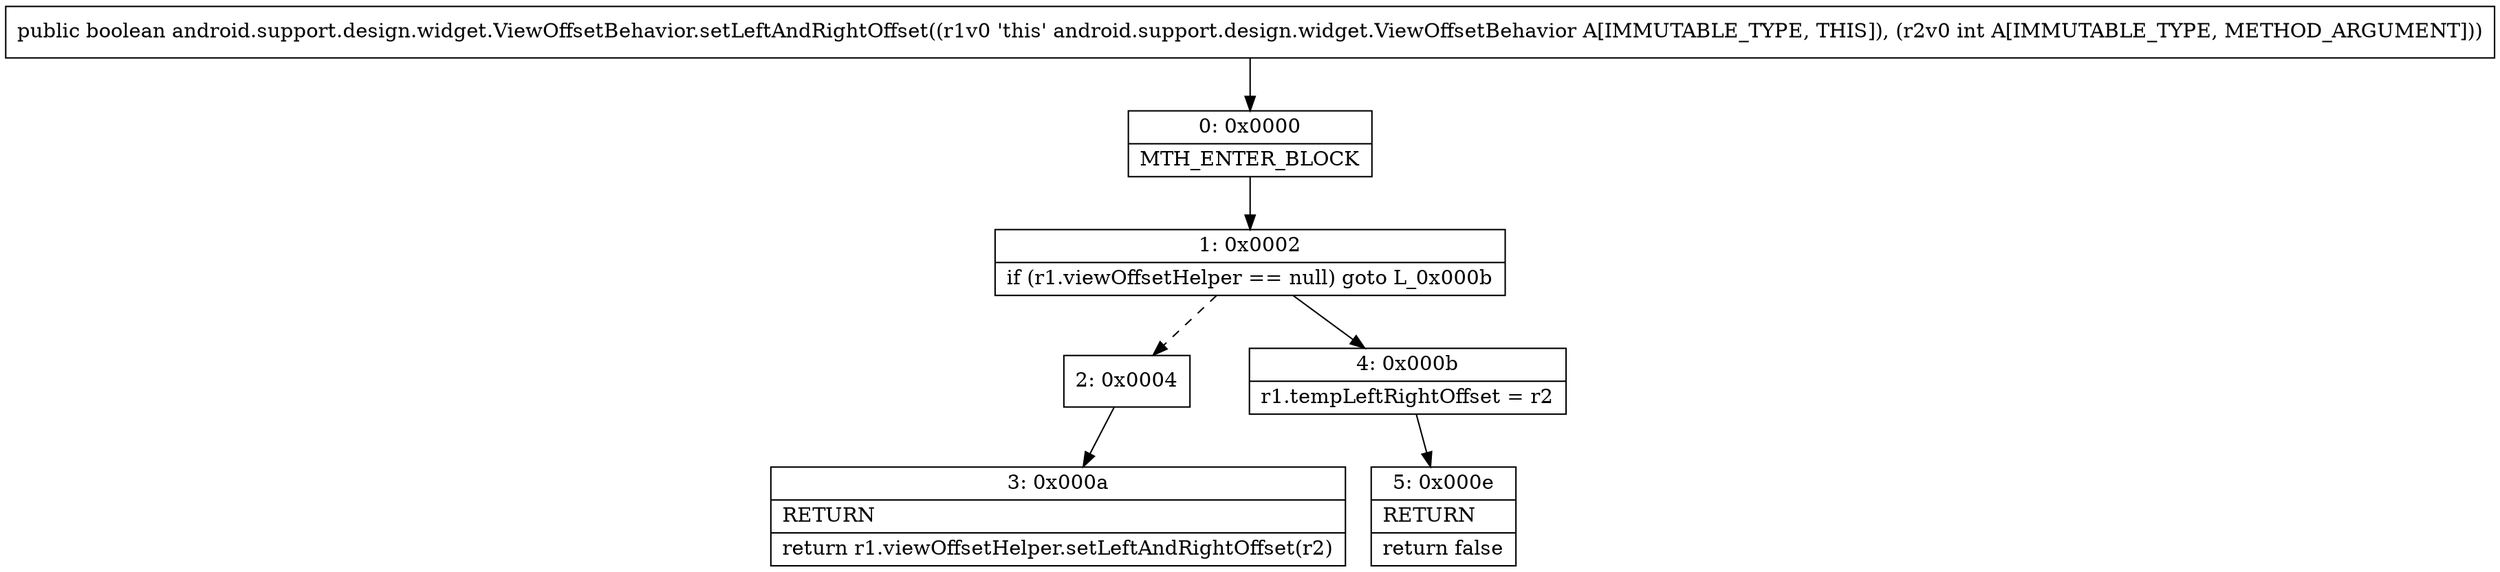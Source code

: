 digraph "CFG forandroid.support.design.widget.ViewOffsetBehavior.setLeftAndRightOffset(I)Z" {
Node_0 [shape=record,label="{0\:\ 0x0000|MTH_ENTER_BLOCK\l}"];
Node_1 [shape=record,label="{1\:\ 0x0002|if (r1.viewOffsetHelper == null) goto L_0x000b\l}"];
Node_2 [shape=record,label="{2\:\ 0x0004}"];
Node_3 [shape=record,label="{3\:\ 0x000a|RETURN\l|return r1.viewOffsetHelper.setLeftAndRightOffset(r2)\l}"];
Node_4 [shape=record,label="{4\:\ 0x000b|r1.tempLeftRightOffset = r2\l}"];
Node_5 [shape=record,label="{5\:\ 0x000e|RETURN\l|return false\l}"];
MethodNode[shape=record,label="{public boolean android.support.design.widget.ViewOffsetBehavior.setLeftAndRightOffset((r1v0 'this' android.support.design.widget.ViewOffsetBehavior A[IMMUTABLE_TYPE, THIS]), (r2v0 int A[IMMUTABLE_TYPE, METHOD_ARGUMENT])) }"];
MethodNode -> Node_0;
Node_0 -> Node_1;
Node_1 -> Node_2[style=dashed];
Node_1 -> Node_4;
Node_2 -> Node_3;
Node_4 -> Node_5;
}

